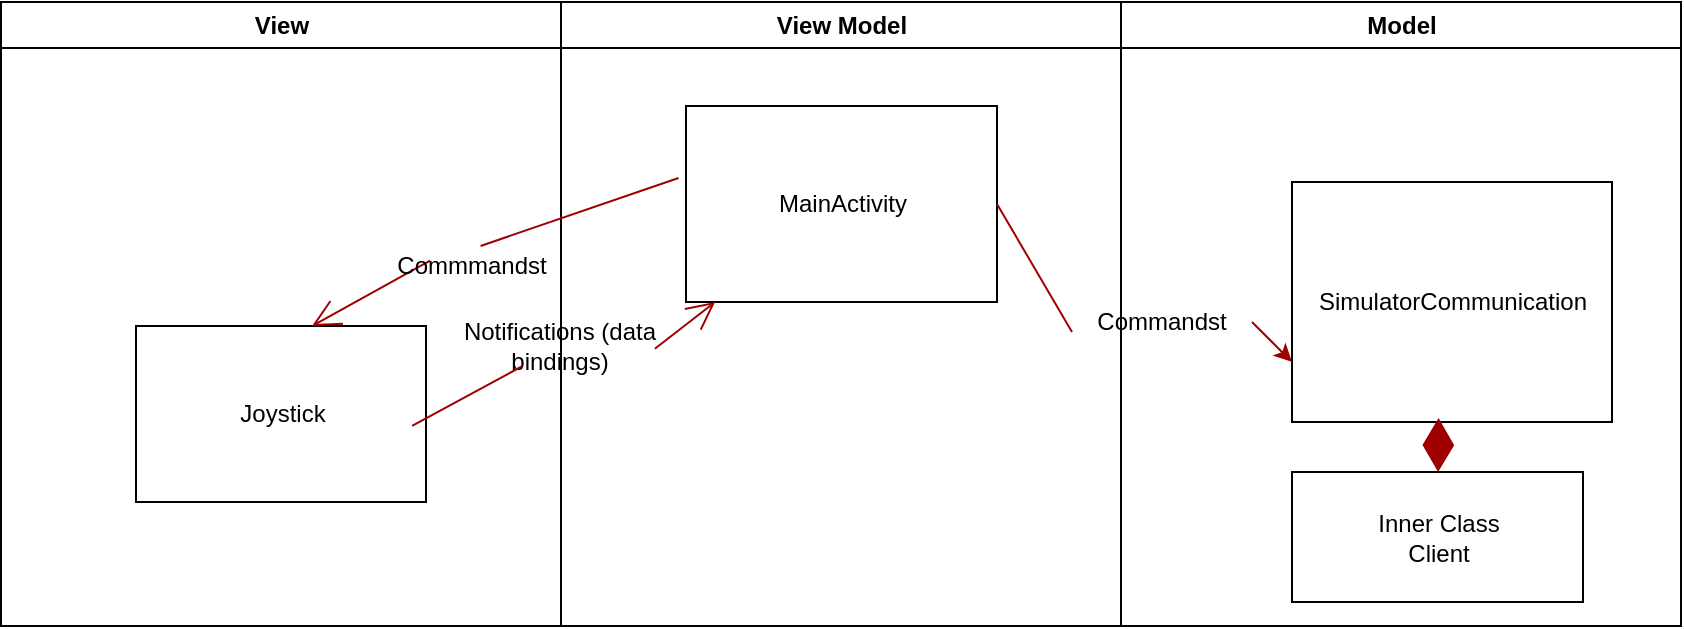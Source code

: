 <mxfile version="14.5.10" type="github" pages="3">
  <diagram name="classes" id="e7e014a7-5840-1c2e-5031-d8a46d1fe8dd">
    <mxGraphModel dx="782" dy="436" grid="1" gridSize="10" guides="1" tooltips="1" connect="1" arrows="1" fold="1" page="1" pageScale="1" pageWidth="1169" pageHeight="826" background="none" math="0" shadow="0">
      <root>
        <mxCell id="0" />
        <mxCell id="1" parent="0" />
        <mxCell id="2" value="View" style="swimlane;whiteSpace=wrap" parent="1" vertex="1">
          <mxGeometry x="164.5" y="128" width="280" height="312" as="geometry" />
        </mxCell>
        <mxCell id="j4ewSBC5s2pwX6QBWrb8-41" value="Joystick" style="html=1;" vertex="1" parent="2">
          <mxGeometry x="67.5" y="162" width="145" height="88" as="geometry" />
        </mxCell>
        <mxCell id="3" value="View Model" style="swimlane;whiteSpace=wrap" parent="1" vertex="1">
          <mxGeometry x="444.5" y="128" width="280" height="312" as="geometry" />
        </mxCell>
        <mxCell id="j4ewSBC5s2pwX6QBWrb8-47" value="MainActivity" style="html=1;" vertex="1" parent="3">
          <mxGeometry x="62.5" y="52" width="155.5" height="98" as="geometry" />
        </mxCell>
        <mxCell id="4" value="Model" style="swimlane;whiteSpace=wrap" parent="1" vertex="1">
          <mxGeometry x="724.5" y="128" width="280" height="312" as="geometry" />
        </mxCell>
        <mxCell id="j4ewSBC5s2pwX6QBWrb8-48" value="SimulatorCommunication" style="html=1;" vertex="1" parent="4">
          <mxGeometry x="85.5" y="90" width="160" height="120" as="geometry" />
        </mxCell>
        <mxCell id="j4ewSBC5s2pwX6QBWrb8-57" value="Commandst" style="text;html=1;strokeColor=none;fillColor=none;align=center;verticalAlign=middle;whiteSpace=wrap;rounded=0;" vertex="1" parent="4">
          <mxGeometry x="-24.5" y="150" width="90" height="20" as="geometry" />
        </mxCell>
        <mxCell id="j4ewSBC5s2pwX6QBWrb8-56" value="" style="endArrow=classic;html=1;strokeColor=#9E0000;exitX=1;exitY=0.5;exitDx=0;exitDy=0;entryX=0;entryY=0.75;entryDx=0;entryDy=0;startArrow=none;" edge="1" parent="4" source="j4ewSBC5s2pwX6QBWrb8-57" target="j4ewSBC5s2pwX6QBWrb8-48">
          <mxGeometry width="50" height="50" relative="1" as="geometry">
            <mxPoint x="-124.5" y="232" as="sourcePoint" />
            <mxPoint x="-74.5" y="182" as="targetPoint" />
          </mxGeometry>
        </mxCell>
        <mxCell id="j4ewSBC5s2pwX6QBWrb8-62" value="Inner Class&lt;br&gt;Client" style="html=1;" vertex="1" parent="4">
          <mxGeometry x="85.5" y="235" width="145.5" height="65" as="geometry" />
        </mxCell>
        <mxCell id="j4ewSBC5s2pwX6QBWrb8-63" value="" style="endArrow=diamondThin;endFill=1;endSize=24;html=1;strokeColor=#9E0000;exitX=0.458;exitY=0.994;exitDx=0;exitDy=0;exitPerimeter=0;" edge="1" parent="4" source="j4ewSBC5s2pwX6QBWrb8-48" target="j4ewSBC5s2pwX6QBWrb8-62">
          <mxGeometry width="160" relative="1" as="geometry">
            <mxPoint x="-174.5" y="252" as="sourcePoint" />
            <mxPoint x="-14.5" y="252" as="targetPoint" />
          </mxGeometry>
        </mxCell>
        <mxCell id="j4ewSBC5s2pwX6QBWrb8-42" value="" style="endArrow=open;endFill=1;endSize=12;html=1;exitX=0.952;exitY=0.568;exitDx=0;exitDy=0;exitPerimeter=0;fillColor=#f8cecc;strokeColor=#9E0000;rounded=0;startArrow=none;" edge="1" parent="1" source="j4ewSBC5s2pwX6QBWrb8-54" target="j4ewSBC5s2pwX6QBWrb8-47">
          <mxGeometry width="160" relative="1" as="geometry">
            <mxPoint x="460" y="340" as="sourcePoint" />
            <mxPoint x="490" y="275.802" as="targetPoint" />
          </mxGeometry>
        </mxCell>
        <mxCell id="j4ewSBC5s2pwX6QBWrb8-49" value="" style="endArrow=open;endFill=1;endSize=12;html=1;strokeColor=#9E0000;exitX=-0.024;exitY=0.367;exitDx=0;exitDy=0;exitPerimeter=0;entryX=0.607;entryY=0;entryDx=0;entryDy=0;entryPerimeter=0;startArrow=none;" edge="1" parent="1" source="j4ewSBC5s2pwX6QBWrb8-50" target="j4ewSBC5s2pwX6QBWrb8-41">
          <mxGeometry width="160" relative="1" as="geometry">
            <mxPoint x="460" y="340" as="sourcePoint" />
            <mxPoint x="620" y="340" as="targetPoint" />
          </mxGeometry>
        </mxCell>
        <mxCell id="j4ewSBC5s2pwX6QBWrb8-50" value="Commmandst" style="text;html=1;strokeColor=none;fillColor=none;align=center;verticalAlign=middle;whiteSpace=wrap;rounded=0;" vertex="1" parent="1">
          <mxGeometry x="380" y="250" width="40" height="20" as="geometry" />
        </mxCell>
        <mxCell id="j4ewSBC5s2pwX6QBWrb8-51" value="" style="endArrow=none;endFill=1;endSize=12;html=1;strokeColor=#9E0000;exitX=-0.024;exitY=0.367;exitDx=0;exitDy=0;exitPerimeter=0;entryX=0.607;entryY=0;entryDx=0;entryDy=0;entryPerimeter=0;" edge="1" parent="1" source="j4ewSBC5s2pwX6QBWrb8-47" target="j4ewSBC5s2pwX6QBWrb8-50">
          <mxGeometry width="160" relative="1" as="geometry">
            <mxPoint x="503.268" y="215.966" as="sourcePoint" />
            <mxPoint x="320.015" y="290" as="targetPoint" />
          </mxGeometry>
        </mxCell>
        <mxCell id="j4ewSBC5s2pwX6QBWrb8-54" value="Notifications (data bindings)" style="text;html=1;strokeColor=none;fillColor=none;align=center;verticalAlign=middle;whiteSpace=wrap;rounded=0;" vertex="1" parent="1">
          <mxGeometry x="391" y="290" width="105.5" height="20" as="geometry" />
        </mxCell>
        <mxCell id="j4ewSBC5s2pwX6QBWrb8-55" value="" style="endArrow=none;endFill=1;endSize=12;html=1;exitX=0.952;exitY=0.568;exitDx=0;exitDy=0;exitPerimeter=0;fillColor=#f8cecc;strokeColor=#9E0000;rounded=0;" edge="1" parent="1" source="j4ewSBC5s2pwX6QBWrb8-41" target="j4ewSBC5s2pwX6QBWrb8-54">
          <mxGeometry width="160" relative="1" as="geometry">
            <mxPoint x="370.04" y="339.984" as="sourcePoint" />
            <mxPoint x="507" y="269.189" as="targetPoint" />
          </mxGeometry>
        </mxCell>
        <mxCell id="j4ewSBC5s2pwX6QBWrb8-59" value="" style="endArrow=none;html=1;strokeColor=#9E0000;exitX=1;exitY=0.5;exitDx=0;exitDy=0;entryX=0;entryY=0.75;entryDx=0;entryDy=0;" edge="1" parent="1" source="j4ewSBC5s2pwX6QBWrb8-47" target="j4ewSBC5s2pwX6QBWrb8-57">
          <mxGeometry width="50" height="50" relative="1" as="geometry">
            <mxPoint x="662.5" y="229" as="sourcePoint" />
            <mxPoint x="784.5" y="341" as="targetPoint" />
          </mxGeometry>
        </mxCell>
      </root>
    </mxGraphModel>
  </diagram>
  <diagram name="Copy of Page-1" id="6C0Zx0Uq3f6Ih0T0xeRf">
    <mxGraphModel dx="782" dy="436" grid="1" gridSize="10" guides="1" tooltips="1" connect="1" arrows="1" fold="1" page="1" pageScale="1" pageWidth="1169" pageHeight="826" background="none" math="0" shadow="0">
      <root>
        <mxCell id="Tp3MT16cNBtRytRd_-33-0" />
        <mxCell id="Tp3MT16cNBtRytRd_-33-1" parent="Tp3MT16cNBtRytRd_-33-0" />
        <mxCell id="Tp3MT16cNBtRytRd_-33-2" value="Thread 1" style="swimlane;whiteSpace=wrap" vertex="1" parent="Tp3MT16cNBtRytRd_-33-1">
          <mxGeometry x="164.5" y="128" width="280" height="570" as="geometry" />
        </mxCell>
        <mxCell id="Tp3MT16cNBtRytRd_-33-3" value="" style="ellipse;shape=startState;fillColor=#000000;strokeColor=#ff0000;" vertex="1" parent="Tp3MT16cNBtRytRd_-33-2">
          <mxGeometry x="100" y="40" width="30" height="30" as="geometry" />
        </mxCell>
        <mxCell id="Tp3MT16cNBtRytRd_-33-4" value="" style="edgeStyle=elbowEdgeStyle;elbow=horizontal;verticalAlign=bottom;endArrow=open;endSize=8;strokeColor=#FF0000;endFill=1;rounded=0" edge="1" parent="Tp3MT16cNBtRytRd_-33-2" source="Tp3MT16cNBtRytRd_-33-3" target="Tp3MT16cNBtRytRd_-33-5">
          <mxGeometry x="100" y="40" as="geometry">
            <mxPoint x="115" y="110" as="targetPoint" />
          </mxGeometry>
        </mxCell>
        <mxCell id="Tp3MT16cNBtRytRd_-33-5" value="Initialize VM, view&#xa;and model" style="" vertex="1" parent="Tp3MT16cNBtRytRd_-33-2">
          <mxGeometry x="60" y="110" width="110" height="50" as="geometry" />
        </mxCell>
        <mxCell id="Tp3MT16cNBtRytRd_-33-6" value="user action" style="" vertex="1" parent="Tp3MT16cNBtRytRd_-33-2">
          <mxGeometry x="60" y="220" width="110" height="50" as="geometry" />
        </mxCell>
        <mxCell id="Tp3MT16cNBtRytRd_-33-7" value="" style="endArrow=open;strokeColor=#FF0000;endFill=1;rounded=0" edge="1" parent="Tp3MT16cNBtRytRd_-33-2" source="Tp3MT16cNBtRytRd_-33-5" target="Tp3MT16cNBtRytRd_-33-6">
          <mxGeometry relative="1" as="geometry" />
        </mxCell>
        <mxCell id="Tp3MT16cNBtRytRd_-33-8" value="send  commands&#xa;to the server" style="" vertex="1" parent="Tp3MT16cNBtRytRd_-33-2">
          <mxGeometry x="60" y="325" width="110" height="50" as="geometry" />
        </mxCell>
        <mxCell id="Tp3MT16cNBtRytRd_-33-9" value="" style="endArrow=open;strokeColor=#FF0000;endFill=1;rounded=0" edge="1" parent="Tp3MT16cNBtRytRd_-33-2" source="Tp3MT16cNBtRytRd_-33-6" target="Tp3MT16cNBtRytRd_-33-8">
          <mxGeometry relative="1" as="geometry" />
        </mxCell>
        <mxCell id="Tp3MT16cNBtRytRd_-33-10" value="" style="edgeStyle=elbowEdgeStyle;elbow=horizontal;strokeColor=#FF0000;endArrow=open;endFill=1;rounded=0;entryX=0;entryY=0.5;entryDx=0;entryDy=0;" edge="1" parent="Tp3MT16cNBtRytRd_-33-2" source="Tp3MT16cNBtRytRd_-33-8" target="Tp3MT16cNBtRytRd_-33-6">
          <mxGeometry width="100" height="100" relative="1" as="geometry">
            <mxPoint x="160" y="290" as="sourcePoint" />
            <mxPoint x="260" y="190" as="targetPoint" />
            <Array as="points">
              <mxPoint x="30" y="250" />
            </Array>
          </mxGeometry>
        </mxCell>
        <mxCell id="Tp3MT16cNBtRytRd_-33-11" value="Thread 2" style="swimlane;whiteSpace=wrap" vertex="1" parent="Tp3MT16cNBtRytRd_-33-1">
          <mxGeometry x="444.5" y="128" width="280" height="570" as="geometry" />
        </mxCell>
        <mxCell id="Tp3MT16cNBtRytRd_-33-17" value="command queue" style="" vertex="1" parent="Tp3MT16cNBtRytRd_-33-11">
          <mxGeometry x="20" y="325" width="110" height="50" as="geometry" />
        </mxCell>
        <mxCell id="BkMFpKGDiwO9MEMoHQJS-2" value="set attributes" style="rounded=0;whiteSpace=wrap;html=1;" vertex="1" parent="Tp3MT16cNBtRytRd_-33-11">
          <mxGeometry x="140.5" y="62" width="120" height="60" as="geometry" />
        </mxCell>
        <mxCell id="Tp3MT16cNBtRytRd_-33-13" value="" style="edgeStyle=elbowEdgeStyle;elbow=horizontal;verticalAlign=bottom;endArrow=open;endSize=8;strokeColor=#FF0000;endFill=1;rounded=0" edge="1" parent="Tp3MT16cNBtRytRd_-33-11" source="Tp3MT16cNBtRytRd_-33-17" target="BkMFpKGDiwO9MEMoHQJS-2">
          <mxGeometry x="60.5" y="62" as="geometry">
            <mxPoint x="155.5" y="92" as="targetPoint" />
            <mxPoint x="95.5" y="112" as="sourcePoint" />
            <Array as="points">
              <mxPoint x="75" y="252" />
            </Array>
          </mxGeometry>
        </mxCell>
        <mxCell id="BkMFpKGDiwO9MEMoHQJS-4" value="pause/ continue" style="rounded=0;whiteSpace=wrap;html=1;" vertex="1" parent="Tp3MT16cNBtRytRd_-33-11">
          <mxGeometry x="140.5" y="162" width="120" height="60" as="geometry" />
        </mxCell>
        <mxCell id="BkMFpKGDiwO9MEMoHQJS-6" value="Connect" style="rounded=0;whiteSpace=wrap;html=1;" vertex="1" parent="Tp3MT16cNBtRytRd_-33-11">
          <mxGeometry x="140.5" y="242" width="120" height="60" as="geometry" />
        </mxCell>
        <mxCell id="Tp3MT16cNBtRytRd_-33-36" value="" style="endArrow=open;strokeColor=#FF0000;endFill=1;rounded=0;startArrow=none;" edge="1" parent="Tp3MT16cNBtRytRd_-33-1" source="BkMFpKGDiwO9MEMoHQJS-0" target="Tp3MT16cNBtRytRd_-33-17">
          <mxGeometry relative="1" as="geometry" />
        </mxCell>
        <mxCell id="BkMFpKGDiwO9MEMoHQJS-0" value="Thread pool" style="text;html=1;strokeColor=none;fillColor=none;align=center;verticalAlign=middle;whiteSpace=wrap;rounded=0;" vertex="1" parent="Tp3MT16cNBtRytRd_-33-1">
          <mxGeometry x="363" y="475" width="74.5" height="20" as="geometry" />
        </mxCell>
        <mxCell id="BkMFpKGDiwO9MEMoHQJS-1" value="" style="endArrow=none;strokeColor=#FF0000;endFill=1;rounded=0" edge="1" parent="Tp3MT16cNBtRytRd_-33-1" source="Tp3MT16cNBtRytRd_-33-8" target="BkMFpKGDiwO9MEMoHQJS-0">
          <mxGeometry relative="1" as="geometry">
            <mxPoint x="334.5" y="478" as="sourcePoint" />
            <mxPoint x="464.5" y="478" as="targetPoint" />
          </mxGeometry>
        </mxCell>
        <mxCell id="BkMFpKGDiwO9MEMoHQJS-3" value="" style="endArrow=open;endFill=1;endSize=12;html=1;strokeColor=#9E0000;" edge="1" parent="Tp3MT16cNBtRytRd_-33-1" target="BkMFpKGDiwO9MEMoHQJS-4">
          <mxGeometry width="160" relative="1" as="geometry">
            <mxPoint x="520" y="320" as="sourcePoint" />
            <mxPoint x="580" y="320" as="targetPoint" />
          </mxGeometry>
        </mxCell>
        <mxCell id="BkMFpKGDiwO9MEMoHQJS-5" value="" style="endArrow=open;endFill=1;endSize=12;html=1;strokeColor=#9E0000;" edge="1" parent="Tp3MT16cNBtRytRd_-33-1" target="BkMFpKGDiwO9MEMoHQJS-6">
          <mxGeometry width="160" relative="1" as="geometry">
            <mxPoint x="520" y="400" as="sourcePoint" />
            <mxPoint x="580" y="400" as="targetPoint" />
          </mxGeometry>
        </mxCell>
      </root>
    </mxGraphModel>
  </diagram>
  <diagram id="0k5d6pdtHjCBuTYtoT5d" name="Page-2">
    <mxGraphModel dx="782" dy="436" grid="1" gridSize="10" guides="1" tooltips="1" connect="1" arrows="1" fold="1" page="1" pageScale="1" pageWidth="850" pageHeight="1100" math="0" shadow="0">
      <root>
        <mxCell id="npvC3SvGQVlYPe5DfQnj-0" />
        <mxCell id="npvC3SvGQVlYPe5DfQnj-1" parent="npvC3SvGQVlYPe5DfQnj-0" />
      </root>
    </mxGraphModel>
  </diagram>
</mxfile>

